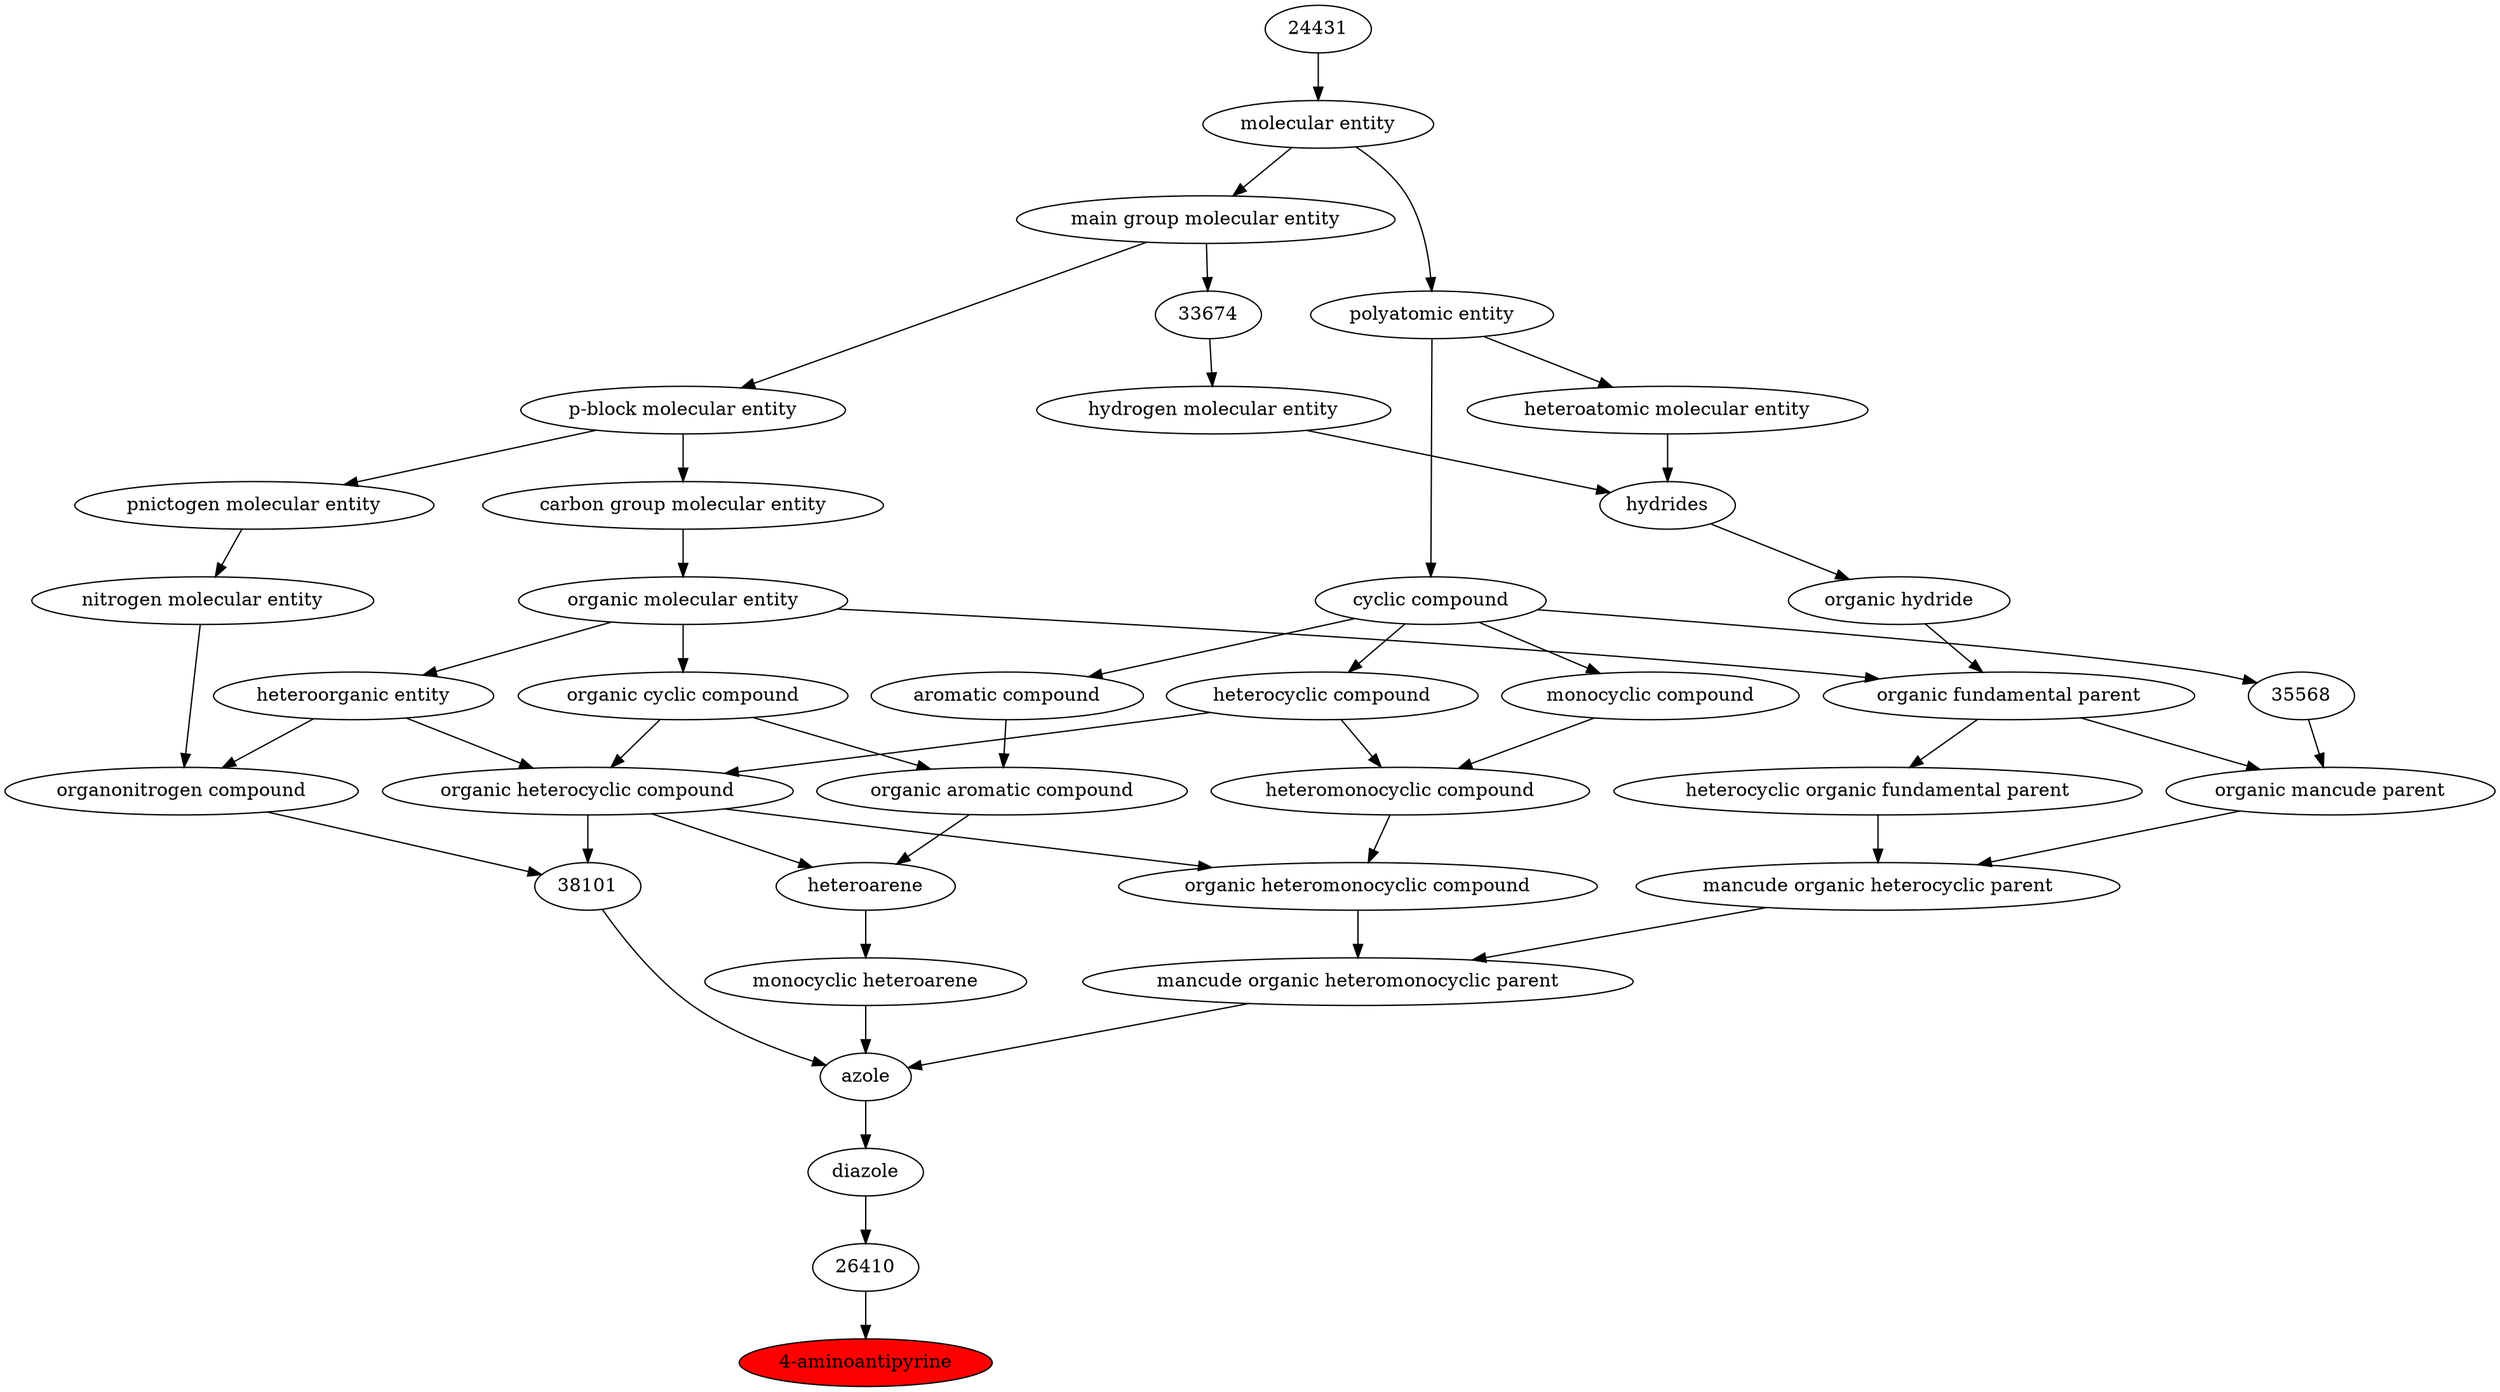 digraph tree{ 
59026 [label="4-aminoantipyrine" fillcolor=red style=filled]
26410 -> 59026
26410 [label="26410"]
23677 -> 26410
23677 [label="diazole"]
68452 -> 23677
68452 [label="azole"]
35555 -> 68452
38179 -> 68452
38101 -> 68452
35555 [label="mancude organic heteromonocyclic parent"]
25693 -> 35555
35571 -> 35555
38179 [label="monocyclic heteroarene"]
33833 -> 38179
38101 [label="38101"]
24532 -> 38101
35352 -> 38101
25693 [label="organic heteromonocyclic compound"]
33670 -> 25693
24532 -> 25693
35571 [label="mancude organic heterocyclic parent"]
35573 -> 35571
35552 -> 35571
33833 [label="heteroarene"]
33659 -> 33833
24532 -> 33833
24532 [label="organic heterocyclic compound"]
33285 -> 24532
33832 -> 24532
5686 -> 24532
35352 [label="organonitrogen compound"]
51143 -> 35352
33285 -> 35352
33670 [label="heteromonocyclic compound"]
5686 -> 33670
33661 -> 33670
35573 [label="organic mancude parent"]
35568 -> 35573
33245 -> 35573
35552 [label="heterocyclic organic fundamental parent"]
33245 -> 35552
33659 [label="organic aromatic compound"]
33832 -> 33659
33655 -> 33659
33285 [label="heteroorganic entity"]
50860 -> 33285
33832 [label="organic cyclic compound"]
50860 -> 33832
5686 [label="heterocyclic compound"]
33595 -> 5686
51143 [label="nitrogen molecular entity"]
33302 -> 51143
33661 [label="monocyclic compound"]
33595 -> 33661
35568 [label="35568"]
33595 -> 35568
33245 [label="organic fundamental parent"]
50860 -> 33245
37175 -> 33245
33655 [label="aromatic compound"]
33595 -> 33655
50860 [label="organic molecular entity"]
33582 -> 50860
33595 [label="cyclic compound"]
36357 -> 33595
33302 [label="pnictogen molecular entity"]
33675 -> 33302
37175 [label="organic hydride"]
33692 -> 37175
33582 [label="carbon group molecular entity"]
33675 -> 33582
36357 [label="polyatomic entity"]
23367 -> 36357
33675 [label="p-block molecular entity"]
33579 -> 33675
33692 [label="hydrides"]
33608 -> 33692
37577 -> 33692
23367 [label="molecular entity"]
24431 -> 23367
33579 [label="main group molecular entity"]
23367 -> 33579
33608 [label="hydrogen molecular entity"]
33674 -> 33608
37577 [label="heteroatomic molecular entity"]
36357 -> 37577
24431 [label="24431"]
33674 [label="33674"]
33579 -> 33674
}